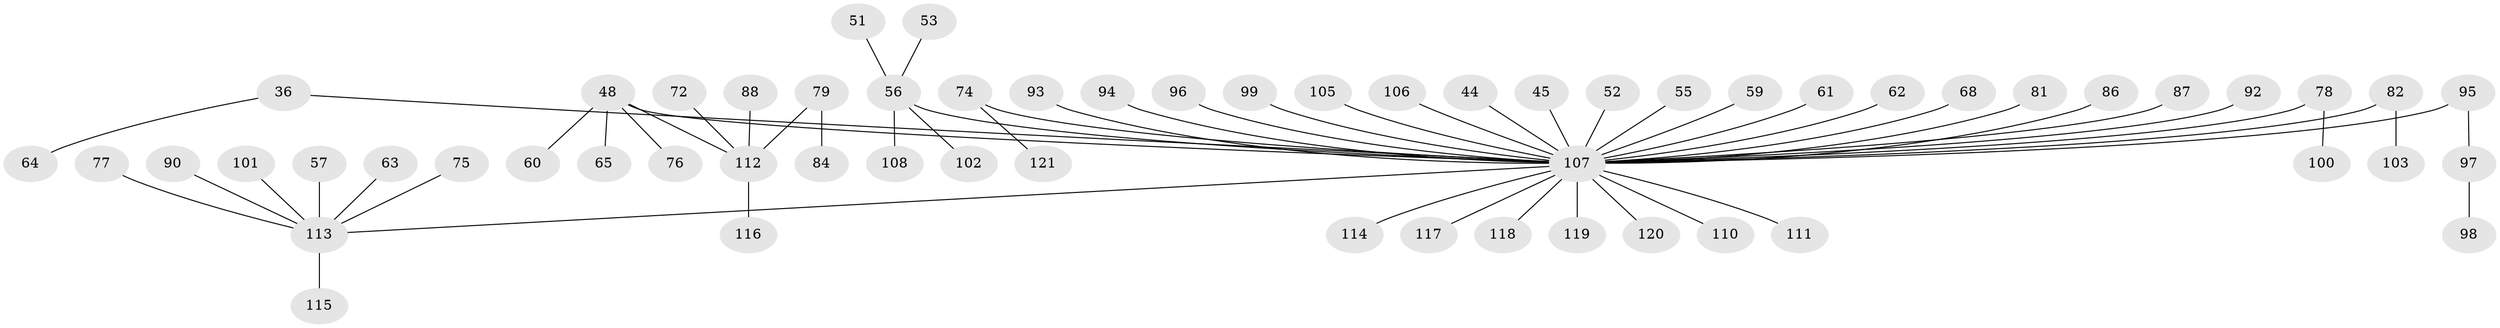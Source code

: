 // original degree distribution, {6: 0.024793388429752067, 7: 0.01652892561983471, 2: 0.2066115702479339, 3: 0.17355371900826447, 1: 0.5206611570247934, 5: 0.03305785123966942, 4: 0.024793388429752067}
// Generated by graph-tools (version 1.1) at 2025/53/03/09/25 04:53:00]
// undirected, 60 vertices, 59 edges
graph export_dot {
graph [start="1"]
  node [color=gray90,style=filled];
  36;
  44;
  45;
  48 [super="+43"];
  51;
  52;
  53;
  55;
  56 [super="+33"];
  57;
  59;
  60;
  61;
  62;
  63;
  64;
  65;
  68;
  72;
  74;
  75;
  76;
  77;
  78;
  79;
  81;
  82;
  84;
  86;
  87;
  88;
  90;
  92;
  93;
  94;
  95;
  96;
  97;
  98;
  99;
  100;
  101;
  102;
  103;
  105;
  106;
  107 [super="+9+89+35+104+37+41+67"];
  108;
  110;
  111;
  112 [super="+58+109"];
  113 [super="+46+71"];
  114;
  115;
  116;
  117;
  118;
  119;
  120;
  121;
  36 -- 64;
  36 -- 107;
  44 -- 107;
  45 -- 107;
  48 -- 65;
  48 -- 76;
  48 -- 60;
  48 -- 112;
  48 -- 107;
  51 -- 56;
  52 -- 107;
  53 -- 56;
  55 -- 107;
  56 -- 102;
  56 -- 108;
  56 -- 107;
  57 -- 113;
  59 -- 107;
  61 -- 107;
  62 -- 107;
  63 -- 113;
  68 -- 107;
  72 -- 112;
  74 -- 121;
  74 -- 107;
  75 -- 113;
  77 -- 113;
  78 -- 100;
  78 -- 107;
  79 -- 84;
  79 -- 112;
  81 -- 107;
  82 -- 103;
  82 -- 107;
  86 -- 107;
  87 -- 107;
  88 -- 112;
  90 -- 113;
  92 -- 107;
  93 -- 107;
  94 -- 107;
  95 -- 97;
  95 -- 107;
  96 -- 107;
  97 -- 98;
  99 -- 107;
  101 -- 113;
  105 -- 107;
  106 -- 107;
  107 -- 119;
  107 -- 110;
  107 -- 111;
  107 -- 113;
  107 -- 117;
  107 -- 114;
  107 -- 118;
  107 -- 120;
  112 -- 116;
  113 -- 115;
}
